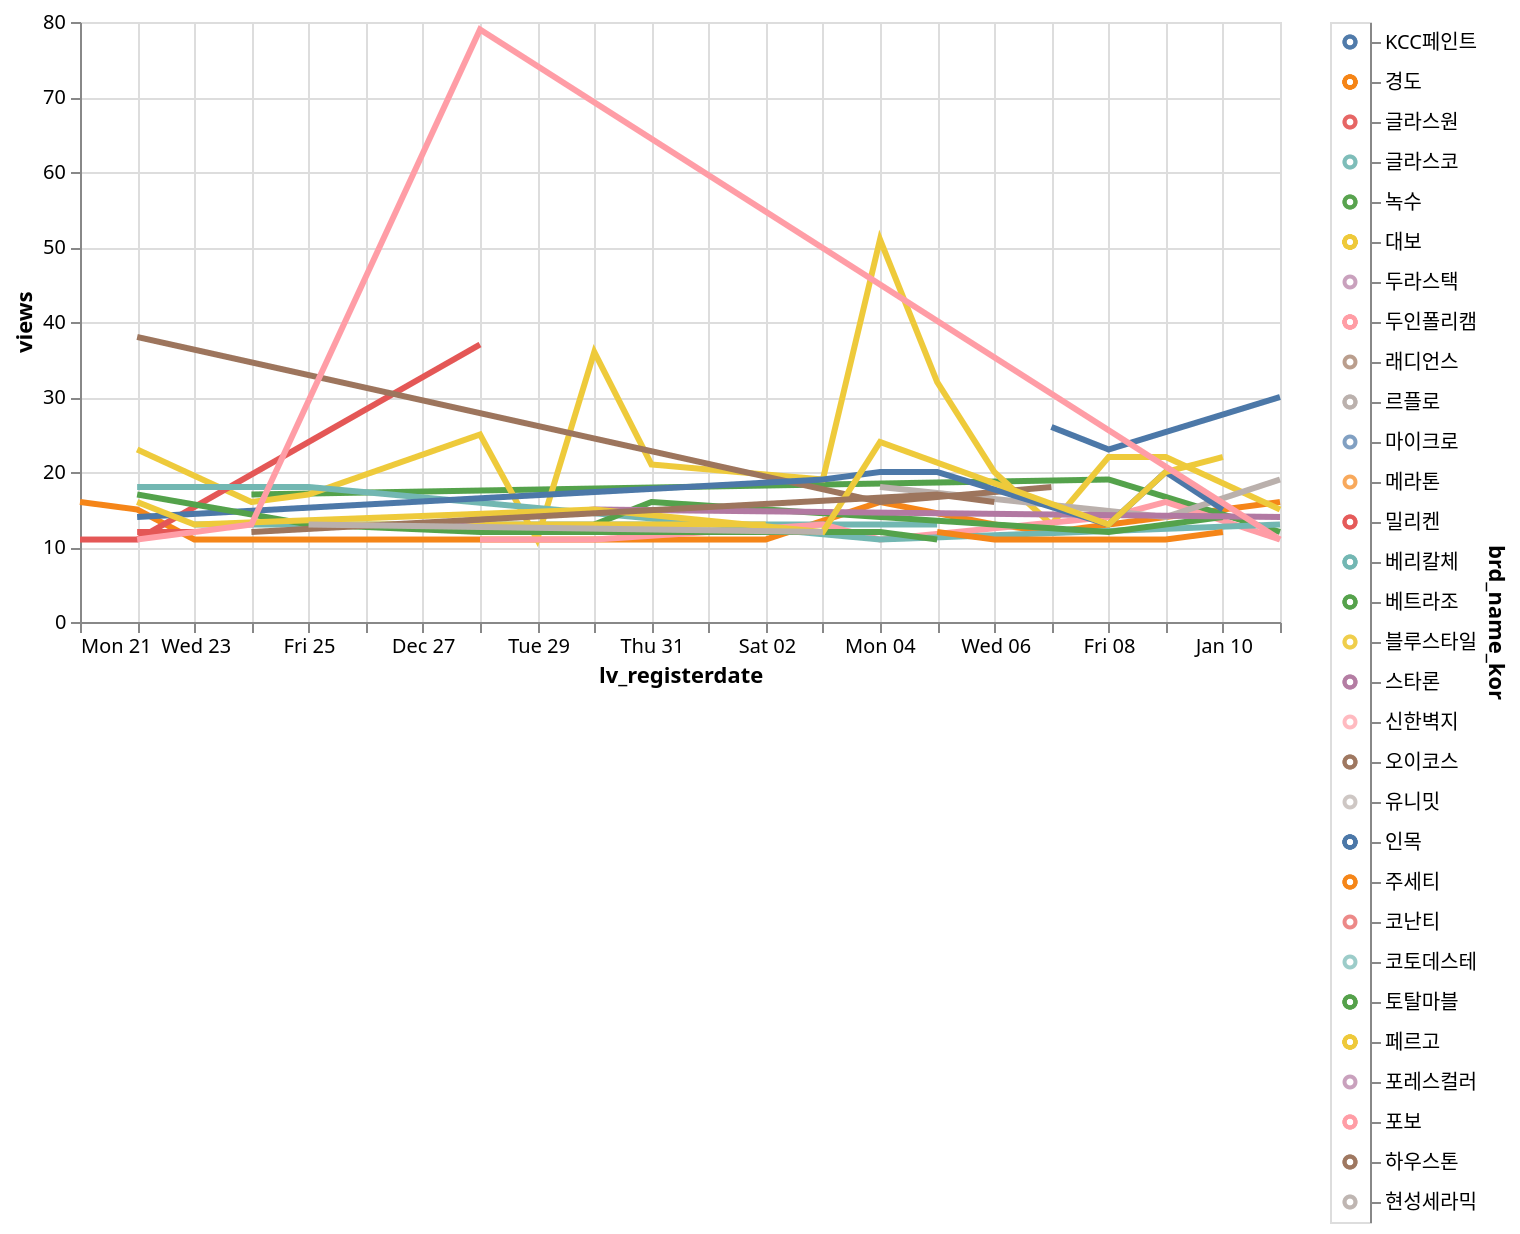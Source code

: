 {
  "config": {"view": {"continuousWidth": 400, "continuousHeight": 300}},
  "hconcat": [
    {
      "layer": [
        {
          "mark": "circle",
          "encoding": {
            "color": {
              "condition": {
                "type": "nominal",
                "field": "brd_name_kor",
                "legend": null,
                "selection": "selector034"
              },
              "value": "lightgray"
            },
            "opacity": {"value": 0},
            "tooltip": {"type": "nominal", "field": "brd_name_kor"},
            "x": {"type": "temporal", "field": "lv_registerdate"},
            "y": {"type": "quantitative", "field": "views"}
          },
          "selection": {
            "selector035": {
              "type": "single",
              "empty": "all",
              "on": "mouseover",
              "fields": ["brd_name_kor"],
              "nearest": true
            }
          },
          "width": 600
        },
        {
          "mark": "line",
          "encoding": {
            "color": {
              "condition": {
                "type": "nominal",
                "field": "brd_name_kor",
                "legend": null,
                "selection": "selector034"
              },
              "value": "lightgray"
            },
            "size": {
              "condition": {"value": 1, "selection": {"not": "selector034"}},
              "value": 3
            },
            "tooltip": {"type": "nominal", "field": "brd_name_kor"},
            "x": {"type": "temporal", "field": "lv_registerdate"},
            "y": {"type": "quantitative", "field": "views"}
          }
        }
      ]
    },
    {
      "mark": "point",
      "encoding": {
        "color": {
          "condition": {
            "type": "nominal",
            "field": "brd_name_kor",
            "legend": null,
            "selection": "selector034"
          },
          "value": "lightgray"
        },
        "y": {
          "type": "nominal",
          "axis": {"orient": "right"},
          "field": "brd_name_kor"
        }
      },
      "selection": {
        "selector034": {"type": "multi", "fields": ["brd_name_kor"]}
      }
    }
  ],
  "data": {"name": "data-8f0059a14dcd2cfa8d9e081e02bdafcb"},
  "$schema": "https://vega.github.io/schema/vega-lite/v4.8.1.json",
  "datasets": {
    "data-8f0059a14dcd2cfa8d9e081e02bdafcb": [
      {
        "brd_name_kor": "KCC페인트",
        "lv_registerdate": "2021-01-07T00:00:00",
        "views": 26
      },
      {
        "brd_name_kor": "KCC페인트",
        "lv_registerdate": "2021-01-08T00:00:00",
        "views": 23
      },
      {
        "brd_name_kor": "KCC페인트",
        "lv_registerdate": "2021-01-11T00:00:00",
        "views": 30
      },
      {
        "brd_name_kor": "경도",
        "lv_registerdate": "2020-12-21T00:00:00",
        "views": 16
      },
      {
        "brd_name_kor": "경도",
        "lv_registerdate": "2020-12-22T00:00:00",
        "views": 15
      },
      {
        "brd_name_kor": "경도",
        "lv_registerdate": "2020-12-23T00:00:00",
        "views": 11
      },
      {
        "brd_name_kor": "경도",
        "lv_registerdate": "2021-01-02T00:00:00",
        "views": 11
      },
      {
        "brd_name_kor": "경도",
        "lv_registerdate": "2021-01-04T00:00:00",
        "views": 16
      },
      {
        "brd_name_kor": "경도",
        "lv_registerdate": "2021-01-06T00:00:00",
        "views": 13
      },
      {
        "brd_name_kor": "경도",
        "lv_registerdate": "2021-01-07T00:00:00",
        "views": 12
      },
      {
        "brd_name_kor": "경도",
        "lv_registerdate": "2021-01-11T00:00:00",
        "views": 16
      },
      {
        "brd_name_kor": "글라스원",
        "lv_registerdate": "2020-12-22T00:00:00",
        "views": 12
      },
      {
        "brd_name_kor": "글라스원",
        "lv_registerdate": "2020-12-23T00:00:00",
        "views": 12
      },
      {
        "brd_name_kor": "글라스코",
        "lv_registerdate": "2020-12-23T00:00:00",
        "views": 13
      },
      {
        "brd_name_kor": "글라스코",
        "lv_registerdate": "2021-01-05T00:00:00",
        "views": 13
      },
      {
        "brd_name_kor": "녹수",
        "lv_registerdate": "2020-12-24T00:00:00",
        "views": 17
      },
      {
        "brd_name_kor": "녹수",
        "lv_registerdate": "2021-01-08T00:00:00",
        "views": 19
      },
      {
        "brd_name_kor": "녹수",
        "lv_registerdate": "2021-01-11T00:00:00",
        "views": 12
      },
      {
        "brd_name_kor": "대보",
        "lv_registerdate": "2020-12-22T00:00:00",
        "views": 23
      },
      {
        "brd_name_kor": "대보",
        "lv_registerdate": "2020-12-24T00:00:00",
        "views": 16
      },
      {
        "brd_name_kor": "대보",
        "lv_registerdate": "2020-12-25T00:00:00",
        "views": 17
      },
      {
        "brd_name_kor": "대보",
        "lv_registerdate": "2020-12-28T00:00:00",
        "views": 25
      },
      {
        "brd_name_kor": "대보",
        "lv_registerdate": "2020-12-29T00:00:00",
        "views": 11
      },
      {
        "brd_name_kor": "대보",
        "lv_registerdate": "2020-12-30T00:00:00",
        "views": 36
      },
      {
        "brd_name_kor": "대보",
        "lv_registerdate": "2020-12-31T00:00:00",
        "views": 21
      },
      {
        "brd_name_kor": "대보",
        "lv_registerdate": "2021-01-03T00:00:00",
        "views": 19
      },
      {
        "brd_name_kor": "대보",
        "lv_registerdate": "2021-01-04T00:00:00",
        "views": 51
      },
      {
        "brd_name_kor": "대보",
        "lv_registerdate": "2021-01-05T00:00:00",
        "views": 32
      },
      {
        "brd_name_kor": "대보",
        "lv_registerdate": "2021-01-06T00:00:00",
        "views": 20
      },
      {
        "brd_name_kor": "대보",
        "lv_registerdate": "2021-01-07T00:00:00",
        "views": 13
      },
      {
        "brd_name_kor": "대보",
        "lv_registerdate": "2021-01-08T00:00:00",
        "views": 22
      },
      {
        "brd_name_kor": "대보",
        "lv_registerdate": "2021-01-09T00:00:00",
        "views": 22
      },
      {
        "brd_name_kor": "대보",
        "lv_registerdate": "2021-01-11T00:00:00",
        "views": 15
      },
      {
        "brd_name_kor": "두라스택",
        "lv_registerdate": "2021-01-08T00:00:00",
        "views": 20
      },
      {
        "brd_name_kor": "두인폴리캠",
        "lv_registerdate": "2020-12-28T00:00:00",
        "views": 11
      },
      {
        "brd_name_kor": "두인폴리캠",
        "lv_registerdate": "2020-12-30T00:00:00",
        "views": 11
      },
      {
        "brd_name_kor": "두인폴리캠",
        "lv_registerdate": "2021-01-01T00:00:00",
        "views": 12
      },
      {
        "brd_name_kor": "두인폴리캠",
        "lv_registerdate": "2021-01-03T00:00:00",
        "views": 13
      },
      {
        "brd_name_kor": "두인폴리캠",
        "lv_registerdate": "2021-01-04T00:00:00",
        "views": 11
      },
      {
        "brd_name_kor": "두인폴리캠",
        "lv_registerdate": "2021-01-08T00:00:00",
        "views": 14
      },
      {
        "brd_name_kor": "두인폴리캠",
        "lv_registerdate": "2021-01-09T00:00:00",
        "views": 16
      },
      {
        "brd_name_kor": "두인폴리캠",
        "lv_registerdate": "2021-01-11T00:00:00",
        "views": 11
      },
      {
        "brd_name_kor": "래디언스",
        "lv_registerdate": "2020-12-23T00:00:00",
        "views": 13
      },
      {
        "brd_name_kor": "르플로",
        "lv_registerdate": "2021-01-04T00:00:00",
        "views": 18
      },
      {
        "brd_name_kor": "르플로",
        "lv_registerdate": "2021-01-09T00:00:00",
        "views": 14
      },
      {
        "brd_name_kor": "르플로",
        "lv_registerdate": "2021-01-11T00:00:00",
        "views": 19
      },
      {
        "brd_name_kor": "마이크로",
        "lv_registerdate": "2021-01-08T00:00:00",
        "views": 11
      },
      {
        "brd_name_kor": "메라톤",
        "lv_registerdate": "2020-12-25T00:00:00",
        "views": 22
      },
      {
        "brd_name_kor": "밀리켄",
        "lv_registerdate": "2020-12-21T00:00:00",
        "views": 11
      },
      {
        "brd_name_kor": "밀리켄",
        "lv_registerdate": "2020-12-22T00:00:00",
        "views": 11
      },
      {
        "brd_name_kor": "밀리켄",
        "lv_registerdate": "2020-12-28T00:00:00",
        "views": 37
      },
      {
        "brd_name_kor": "베리칼체",
        "lv_registerdate": "2020-12-22T00:00:00",
        "views": 18
      },
      {
        "brd_name_kor": "베리칼체",
        "lv_registerdate": "2020-12-25T00:00:00",
        "views": 18
      },
      {
        "brd_name_kor": "베리칼체",
        "lv_registerdate": "2021-01-04T00:00:00",
        "views": 11
      },
      {
        "brd_name_kor": "베리칼체",
        "lv_registerdate": "2021-01-11T00:00:00",
        "views": 13
      },
      {
        "brd_name_kor": "베트라조",
        "lv_registerdate": "2020-12-30T00:00:00",
        "views": 13
      },
      {
        "brd_name_kor": "베트라조",
        "lv_registerdate": "2020-12-31T00:00:00",
        "views": 16
      },
      {
        "brd_name_kor": "베트라조",
        "lv_registerdate": "2021-01-08T00:00:00",
        "views": 12
      },
      {
        "brd_name_kor": "베트라조",
        "lv_registerdate": "2021-01-10T00:00:00",
        "views": 14
      },
      {
        "brd_name_kor": "블루스타일",
        "lv_registerdate": "2020-12-25T00:00:00",
        "views": 13
      },
      {
        "brd_name_kor": "블루스타일",
        "lv_registerdate": "2021-01-02T00:00:00",
        "views": 13
      },
      {
        "brd_name_kor": "스타론",
        "lv_registerdate": "2020-12-27T00:00:00",
        "views": 13
      },
      {
        "brd_name_kor": "스타론",
        "lv_registerdate": "2020-12-30T00:00:00",
        "views": 15
      },
      {
        "brd_name_kor": "스타론",
        "lv_registerdate": "2021-01-11T00:00:00",
        "views": 14
      },
      {
        "brd_name_kor": "신한벽지",
        "lv_registerdate": "2021-01-05T00:00:00",
        "views": 13
      },
      {
        "brd_name_kor": "오이코스",
        "lv_registerdate": "2020-12-22T00:00:00",
        "views": 38
      },
      {
        "brd_name_kor": "오이코스",
        "lv_registerdate": "2021-01-04T00:00:00",
        "views": 16
      },
      {
        "brd_name_kor": "오이코스",
        "lv_registerdate": "2021-01-07T00:00:00",
        "views": 18
      },
      {
        "brd_name_kor": "유니밋",
        "lv_registerdate": "2020-12-22T00:00:00",
        "views": 41
      },
      {
        "brd_name_kor": "인목",
        "lv_registerdate": "2020-12-22T00:00:00",
        "views": 14
      },
      {
        "brd_name_kor": "인목",
        "lv_registerdate": "2021-01-03T00:00:00",
        "views": 19
      },
      {
        "brd_name_kor": "인목",
        "lv_registerdate": "2021-01-04T00:00:00",
        "views": 20
      },
      {
        "brd_name_kor": "인목",
        "lv_registerdate": "2021-01-05T00:00:00",
        "views": 20
      },
      {
        "brd_name_kor": "인목",
        "lv_registerdate": "2021-01-08T00:00:00",
        "views": 13
      },
      {
        "brd_name_kor": "인목",
        "lv_registerdate": "2021-01-09T00:00:00",
        "views": 20
      },
      {
        "brd_name_kor": "인목",
        "lv_registerdate": "2021-01-10T00:00:00",
        "views": 15
      },
      {
        "brd_name_kor": "주세티",
        "lv_registerdate": "2021-01-05T00:00:00",
        "views": 12
      },
      {
        "brd_name_kor": "주세티",
        "lv_registerdate": "2021-01-06T00:00:00",
        "views": 11
      },
      {
        "brd_name_kor": "주세티",
        "lv_registerdate": "2021-01-09T00:00:00",
        "views": 11
      },
      {
        "brd_name_kor": "주세티",
        "lv_registerdate": "2021-01-10T00:00:00",
        "views": 12
      },
      {
        "brd_name_kor": "코난티",
        "lv_registerdate": "2020-12-25T00:00:00",
        "views": 36
      },
      {
        "brd_name_kor": "코토데스테",
        "lv_registerdate": "2021-01-05T00:00:00",
        "views": 11
      },
      {
        "brd_name_kor": "토탈마블",
        "lv_registerdate": "2020-12-22T00:00:00",
        "views": 17
      },
      {
        "brd_name_kor": "토탈마블",
        "lv_registerdate": "2020-12-25T00:00:00",
        "views": 13
      },
      {
        "brd_name_kor": "토탈마블",
        "lv_registerdate": "2020-12-28T00:00:00",
        "views": 12
      },
      {
        "brd_name_kor": "토탈마블",
        "lv_registerdate": "2021-01-04T00:00:00",
        "views": 12
      },
      {
        "brd_name_kor": "토탈마블",
        "lv_registerdate": "2021-01-05T00:00:00",
        "views": 11
      },
      {
        "brd_name_kor": "페르고",
        "lv_registerdate": "2020-12-22T00:00:00",
        "views": 16
      },
      {
        "brd_name_kor": "페르고",
        "lv_registerdate": "2020-12-23T00:00:00",
        "views": 13
      },
      {
        "brd_name_kor": "페르고",
        "lv_registerdate": "2020-12-30T00:00:00",
        "views": 15
      },
      {
        "brd_name_kor": "페르고",
        "lv_registerdate": "2021-01-03T00:00:00",
        "views": 12
      },
      {
        "brd_name_kor": "페르고",
        "lv_registerdate": "2021-01-04T00:00:00",
        "views": 24
      },
      {
        "brd_name_kor": "페르고",
        "lv_registerdate": "2021-01-08T00:00:00",
        "views": 13
      },
      {
        "brd_name_kor": "페르고",
        "lv_registerdate": "2021-01-09T00:00:00",
        "views": 20
      },
      {
        "brd_name_kor": "페르고",
        "lv_registerdate": "2021-01-10T00:00:00",
        "views": 22
      },
      {
        "brd_name_kor": "포레스컬러",
        "lv_registerdate": "2020-12-21T00:00:00",
        "views": 39
      },
      {
        "brd_name_kor": "포보",
        "lv_registerdate": "2020-12-22T00:00:00",
        "views": 11
      },
      {
        "brd_name_kor": "포보",
        "lv_registerdate": "2020-12-24T00:00:00",
        "views": 13
      },
      {
        "brd_name_kor": "포보",
        "lv_registerdate": "2020-12-28T00:00:00",
        "views": 79
      },
      {
        "brd_name_kor": "포보",
        "lv_registerdate": "2021-01-11T00:00:00",
        "views": 11
      },
      {
        "brd_name_kor": "하우스톤",
        "lv_registerdate": "2020-12-24T00:00:00",
        "views": 12
      },
      {
        "brd_name_kor": "하우스톤",
        "lv_registerdate": "2021-01-05T00:00:00",
        "views": 17
      },
      {
        "brd_name_kor": "하우스톤",
        "lv_registerdate": "2021-01-06T00:00:00",
        "views": 16
      },
      {
        "brd_name_kor": "현성세라믹",
        "lv_registerdate": "2020-12-25T00:00:00",
        "views": 13
      },
      {
        "brd_name_kor": "현성세라믹",
        "lv_registerdate": "2021-01-03T00:00:00",
        "views": 12
      }
    ]
  }
}